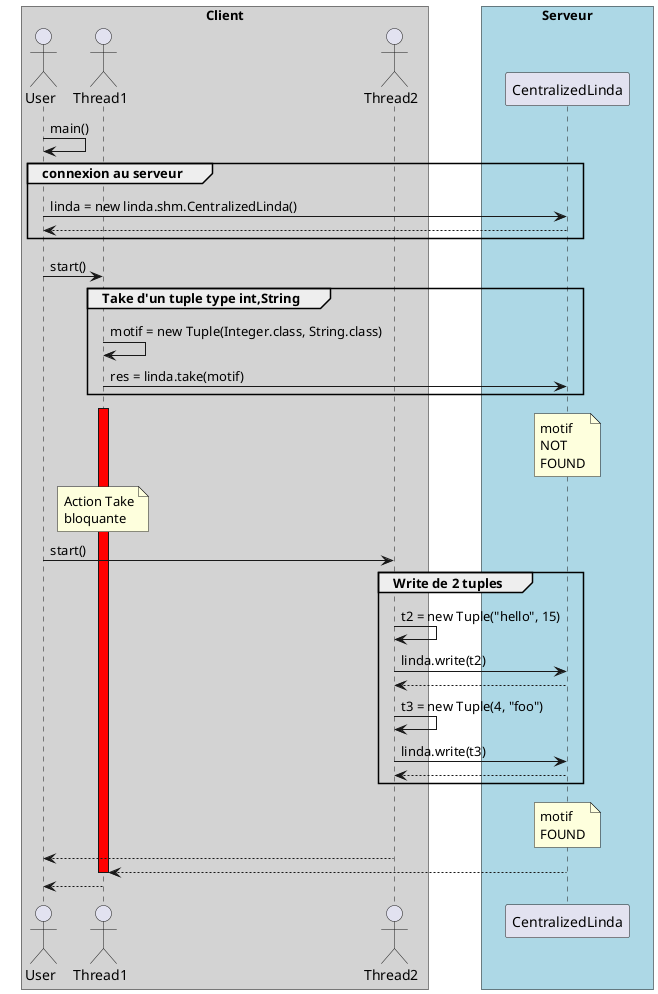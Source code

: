 @startuml
skinparam ParticipantPadding 20
skinparam BoxPadding 10
!pragma teoz true

box "Client" #LightGrey
actor User
actor Thread1
actor Thread2
end box
box "Serveur" #LightBlue
participant "CentralizedLinda" as Linda
end box

User -> User: main()

group connexion au serveur

User -> Linda: linda = new linda.shm.CentralizedLinda()

Linda --> User

end

User -> Thread1: start()

group Take d'un tuple type int,String

Thread1 -> Thread1 : motif = new Tuple(Integer.class, String.class)

Thread1 -> Linda: res = linda.take(motif)

end

activate Thread1 #red

note over Linda : motif \nNOT \nFOUND

note over Thread1 : Action Take\nbloquante

User -> Thread2: start()

group Write de 2 tuples

Thread2 -> Thread2: t2 = new Tuple("hello", 15)

Thread2 -> Linda: linda.write(t2)

Linda --> Thread2

Thread2 -> Thread2: t3 = new Tuple(4, "foo")

Thread2 -> Linda: linda.write(t3)

Linda --> Thread2

end

note over Linda : motif \nFOUND

Thread2 --> User

Linda --> Thread1

deactivate Thread1

Thread1 --> User

@enduml
